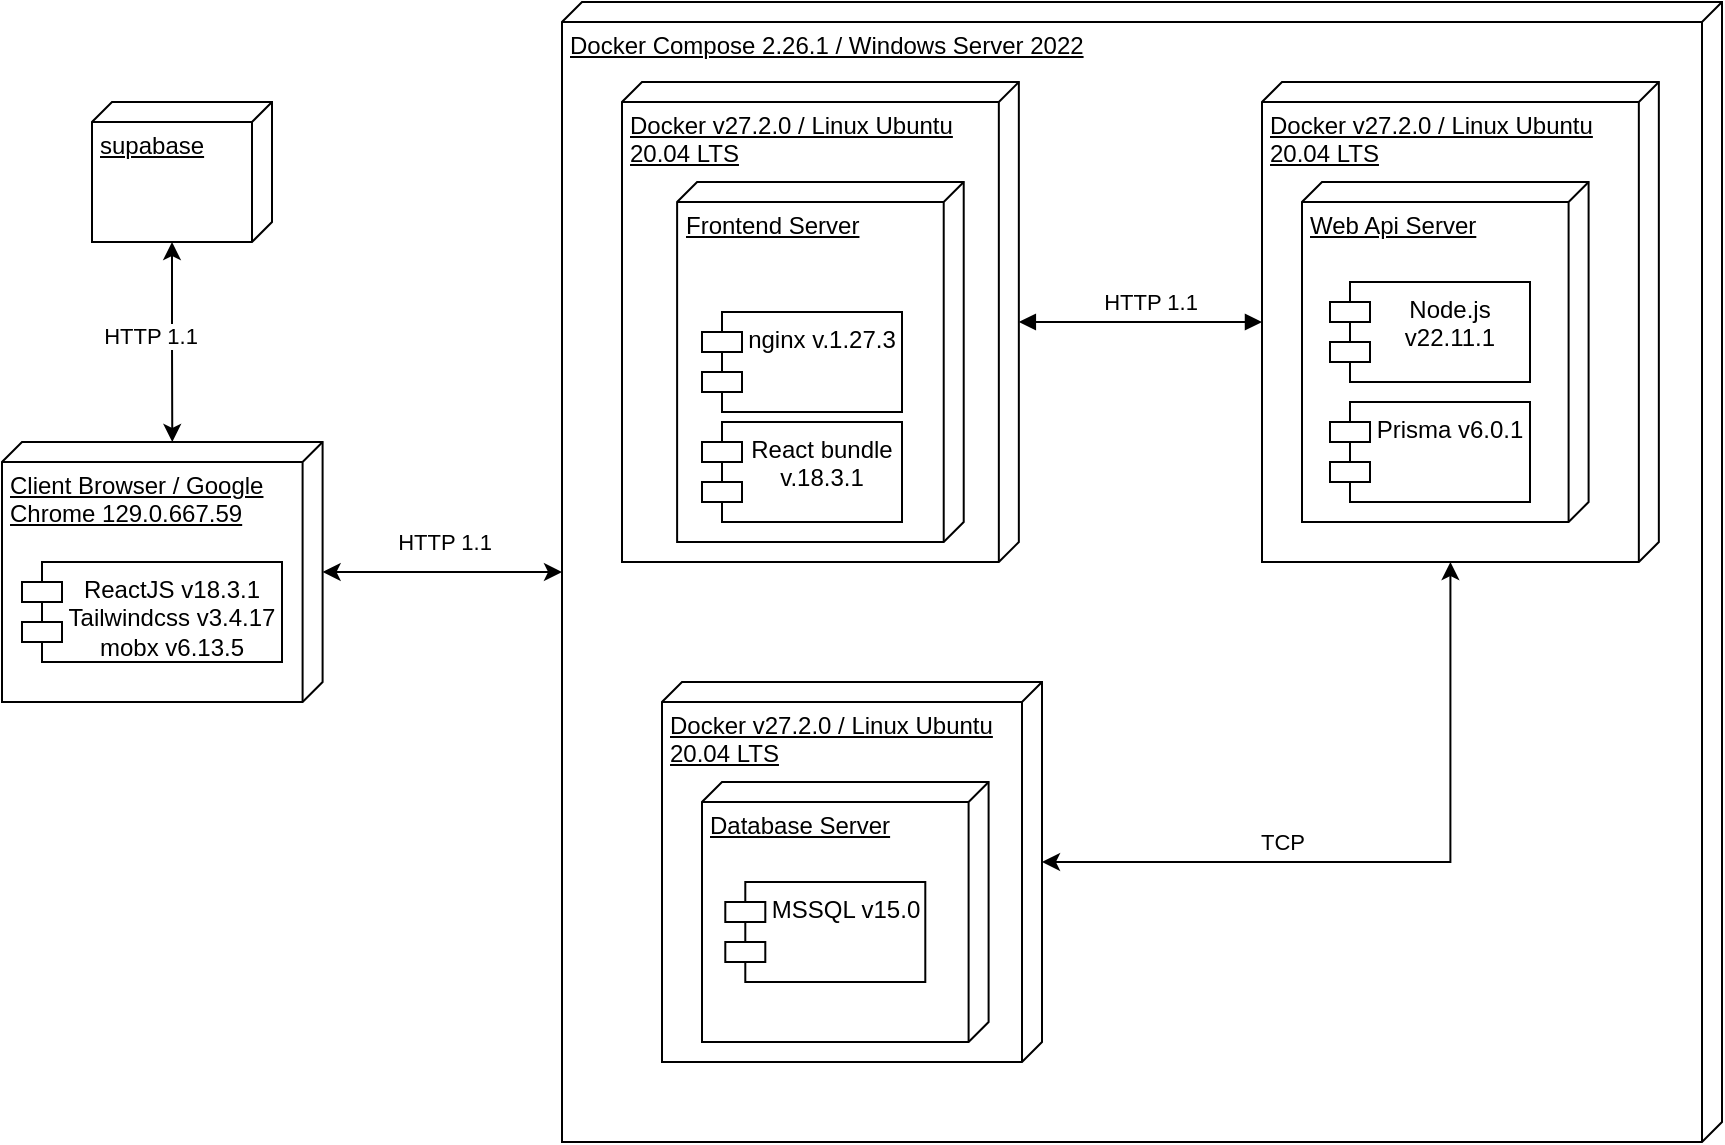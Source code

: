 <mxfile version="26.0.14">
  <diagram name="Страница — 1" id="g24mCY87ab78DPvd3pI4">
    <mxGraphModel dx="2195" dy="731" grid="1" gridSize="10" guides="1" tooltips="1" connect="1" arrows="1" fold="1" page="1" pageScale="1" pageWidth="827" pageHeight="1169" math="0" shadow="0">
      <root>
        <mxCell id="0" />
        <mxCell id="1" parent="0" />
        <mxCell id="5aNWPN1ELe4lWxlSeHUW-1" value="Docker Compose 2.26.1 / Windows Server 2022" style="verticalAlign=top;align=left;spacingTop=8;spacingLeft=2;spacingRight=12;shape=cube;size=10;direction=south;fontStyle=4;html=1;whiteSpace=wrap;" parent="1" vertex="1">
          <mxGeometry x="120" y="30" width="580" height="570" as="geometry" />
        </mxCell>
        <mxCell id="5aNWPN1ELe4lWxlSeHUW-2" value="Docker v27.2.0 / Linux Ubuntu 20.04 LTS" style="verticalAlign=top;align=left;spacingTop=8;spacingLeft=2;spacingRight=12;shape=cube;size=10;direction=south;fontStyle=4;html=1;whiteSpace=wrap;" parent="1" vertex="1">
          <mxGeometry x="150" y="70" width="198.42" height="240" as="geometry" />
        </mxCell>
        <mxCell id="5aNWPN1ELe4lWxlSeHUW-15" style="edgeStyle=orthogonalEdgeStyle;rounded=0;orthogonalLoop=1;jettySize=auto;html=1;endArrow=block;endFill=1;startArrow=block;startFill=1;" parent="1" source="5aNWPN1ELe4lWxlSeHUW-3" target="5aNWPN1ELe4lWxlSeHUW-2" edge="1">
          <mxGeometry relative="1" as="geometry" />
        </mxCell>
        <mxCell id="5aNWPN1ELe4lWxlSeHUW-3" value="Docker v27.2.0 / Linux Ubuntu 20.04 LTS" style="verticalAlign=top;align=left;spacingTop=8;spacingLeft=2;spacingRight=12;shape=cube;size=10;direction=south;fontStyle=4;html=1;whiteSpace=wrap;" parent="1" vertex="1">
          <mxGeometry x="470" y="70" width="198.42" height="240" as="geometry" />
        </mxCell>
        <mxCell id="5aNWPN1ELe4lWxlSeHUW-4" value="Docker v27.2.0 / Linux Ubuntu 20.04 LTS" style="verticalAlign=top;align=left;spacingTop=8;spacingLeft=2;spacingRight=12;shape=cube;size=10;direction=south;fontStyle=4;html=1;whiteSpace=wrap;" parent="1" vertex="1">
          <mxGeometry x="170" y="370" width="190" height="190" as="geometry" />
        </mxCell>
        <mxCell id="5aNWPN1ELe4lWxlSeHUW-5" value="Database Server" style="verticalAlign=top;align=left;spacingTop=8;spacingLeft=2;spacingRight=12;shape=cube;size=10;direction=south;fontStyle=4;html=1;whiteSpace=wrap;" parent="1" vertex="1">
          <mxGeometry x="190" y="420" width="143.3" height="130" as="geometry" />
        </mxCell>
        <mxCell id="5aNWPN1ELe4lWxlSeHUW-6" value="Frontend Server" style="verticalAlign=top;align=left;spacingTop=8;spacingLeft=2;spacingRight=12;shape=cube;size=10;direction=south;fontStyle=4;html=1;whiteSpace=wrap;" parent="1" vertex="1">
          <mxGeometry x="177.56" y="120" width="143.3" height="180" as="geometry" />
        </mxCell>
        <mxCell id="5aNWPN1ELe4lWxlSeHUW-7" value="Web Api Server" style="verticalAlign=top;align=left;spacingTop=8;spacingLeft=2;spacingRight=12;shape=cube;size=10;direction=south;fontStyle=4;html=1;whiteSpace=wrap;" parent="1" vertex="1">
          <mxGeometry x="490" y="120" width="143.3" height="170" as="geometry" />
        </mxCell>
        <mxCell id="5aNWPN1ELe4lWxlSeHUW-8" value="Client Browser / Google Chrome 129.0.667.59" style="verticalAlign=top;align=left;spacingTop=8;spacingLeft=2;spacingRight=12;shape=cube;size=10;direction=south;fontStyle=4;html=1;whiteSpace=wrap;" parent="1" vertex="1">
          <mxGeometry x="-160" y="250" width="160.3" height="130" as="geometry" />
        </mxCell>
        <mxCell id="5aNWPN1ELe4lWxlSeHUW-9" value="ReactJS v18.3.1&lt;br&gt;Tailwindcss v3.4.17&lt;br&gt;mobx v6.13.5" style="shape=module;align=left;spacingLeft=20;align=center;verticalAlign=top;whiteSpace=wrap;html=1;" parent="1" vertex="1">
          <mxGeometry x="-150" y="310" width="130" height="50" as="geometry" />
        </mxCell>
        <mxCell id="5aNWPN1ELe4lWxlSeHUW-10" value="nginx v.1.27.3" style="shape=module;align=left;spacingLeft=20;align=center;verticalAlign=top;whiteSpace=wrap;html=1;" parent="1" vertex="1">
          <mxGeometry x="190" y="185" width="100" height="50" as="geometry" />
        </mxCell>
        <mxCell id="5aNWPN1ELe4lWxlSeHUW-11" value="MSSQL v15.0" style="shape=module;align=left;spacingLeft=20;align=center;verticalAlign=top;whiteSpace=wrap;html=1;" parent="1" vertex="1">
          <mxGeometry x="201.65" y="470" width="100" height="50" as="geometry" />
        </mxCell>
        <mxCell id="5aNWPN1ELe4lWxlSeHUW-12" value="Node.js&lt;br&gt;v22.11.1" style="shape=module;align=left;spacingLeft=20;align=center;verticalAlign=top;whiteSpace=wrap;html=1;" parent="1" vertex="1">
          <mxGeometry x="504" y="170" width="100" height="50" as="geometry" />
        </mxCell>
        <mxCell id="5aNWPN1ELe4lWxlSeHUW-13" value="Prisma v6.0.1" style="shape=module;align=left;spacingLeft=20;align=center;verticalAlign=top;whiteSpace=wrap;html=1;" parent="1" vertex="1">
          <mxGeometry x="504" y="230" width="100" height="50" as="geometry" />
        </mxCell>
        <mxCell id="5aNWPN1ELe4lWxlSeHUW-14" value="React bundle v.18.3.1" style="shape=module;align=left;spacingLeft=20;align=center;verticalAlign=top;whiteSpace=wrap;html=1;" parent="1" vertex="1">
          <mxGeometry x="190" y="240" width="100" height="50" as="geometry" />
        </mxCell>
        <mxCell id="5aNWPN1ELe4lWxlSeHUW-16" value="" style="endArrow=classic;startArrow=classic;html=1;rounded=0;exitX=0;exitY=0;exitDx=240;exitDy=104.21;exitPerimeter=0;entryX=0;entryY=0;entryDx=90;entryDy=0;entryPerimeter=0;edgeStyle=orthogonalEdgeStyle;" parent="1" source="5aNWPN1ELe4lWxlSeHUW-3" target="5aNWPN1ELe4lWxlSeHUW-4" edge="1">
          <mxGeometry width="50" height="50" relative="1" as="geometry">
            <mxPoint x="530" y="490" as="sourcePoint" />
            <mxPoint x="580" y="440" as="targetPoint" />
          </mxGeometry>
        </mxCell>
        <mxCell id="5aNWPN1ELe4lWxlSeHUW-19" value="TCP" style="edgeLabel;html=1;align=center;verticalAlign=middle;resizable=0;points=[];" parent="5aNWPN1ELe4lWxlSeHUW-16" vertex="1" connectable="0">
          <mxGeometry x="0.264" y="-2" relative="1" as="geometry">
            <mxPoint x="-10" y="-8" as="offset" />
          </mxGeometry>
        </mxCell>
        <mxCell id="5aNWPN1ELe4lWxlSeHUW-17" style="edgeStyle=orthogonalEdgeStyle;rounded=0;orthogonalLoop=1;jettySize=auto;html=1;entryX=0;entryY=0;entryDx=285;entryDy=580;entryPerimeter=0;startArrow=classic;startFill=1;" parent="1" source="5aNWPN1ELe4lWxlSeHUW-8" target="5aNWPN1ELe4lWxlSeHUW-1" edge="1">
          <mxGeometry relative="1" as="geometry" />
        </mxCell>
        <mxCell id="5aNWPN1ELe4lWxlSeHUW-18" value="HTTP 1.1" style="edgeLabel;html=1;align=center;verticalAlign=middle;resizable=0;points=[];" parent="5aNWPN1ELe4lWxlSeHUW-17" vertex="1" connectable="0">
          <mxGeometry x="0.205" y="1" relative="1" as="geometry">
            <mxPoint x="-12" y="-14" as="offset" />
          </mxGeometry>
        </mxCell>
        <mxCell id="5aNWPN1ELe4lWxlSeHUW-20" value="HTTP 1.1" style="edgeLabel;html=1;align=center;verticalAlign=middle;resizable=0;points=[];" parent="1" vertex="1" connectable="0">
          <mxGeometry x="414.0" y="180" as="geometry" />
        </mxCell>
        <mxCell id="ZQMTowElQMlYm0qzmAl4-1" value="supabase" style="verticalAlign=top;align=left;spacingTop=8;spacingLeft=2;spacingRight=12;shape=cube;size=10;direction=south;fontStyle=4;html=1;whiteSpace=wrap;" vertex="1" parent="1">
          <mxGeometry x="-115" y="80" width="90" height="70" as="geometry" />
        </mxCell>
        <mxCell id="ZQMTowElQMlYm0qzmAl4-2" style="edgeStyle=orthogonalEdgeStyle;rounded=0;orthogonalLoop=1;jettySize=auto;html=1;entryX=0;entryY=0;entryDx=0;entryDy=75.15;entryPerimeter=0;startArrow=classic;startFill=1;exitX=0;exitY=0;exitDx=70;exitDy=50;exitPerimeter=0;" edge="1" parent="1" source="ZQMTowElQMlYm0qzmAl4-1" target="5aNWPN1ELe4lWxlSeHUW-8">
          <mxGeometry relative="1" as="geometry">
            <mxPoint x="-110" y="209.5" as="sourcePoint" />
            <mxPoint x="10" y="209.5" as="targetPoint" />
          </mxGeometry>
        </mxCell>
        <mxCell id="ZQMTowElQMlYm0qzmAl4-3" value="HTTP 1.1" style="edgeLabel;html=1;align=center;verticalAlign=middle;resizable=0;points=[];" vertex="1" connectable="0" parent="ZQMTowElQMlYm0qzmAl4-2">
          <mxGeometry x="0.205" y="1" relative="1" as="geometry">
            <mxPoint x="-12" y="-14" as="offset" />
          </mxGeometry>
        </mxCell>
      </root>
    </mxGraphModel>
  </diagram>
</mxfile>
